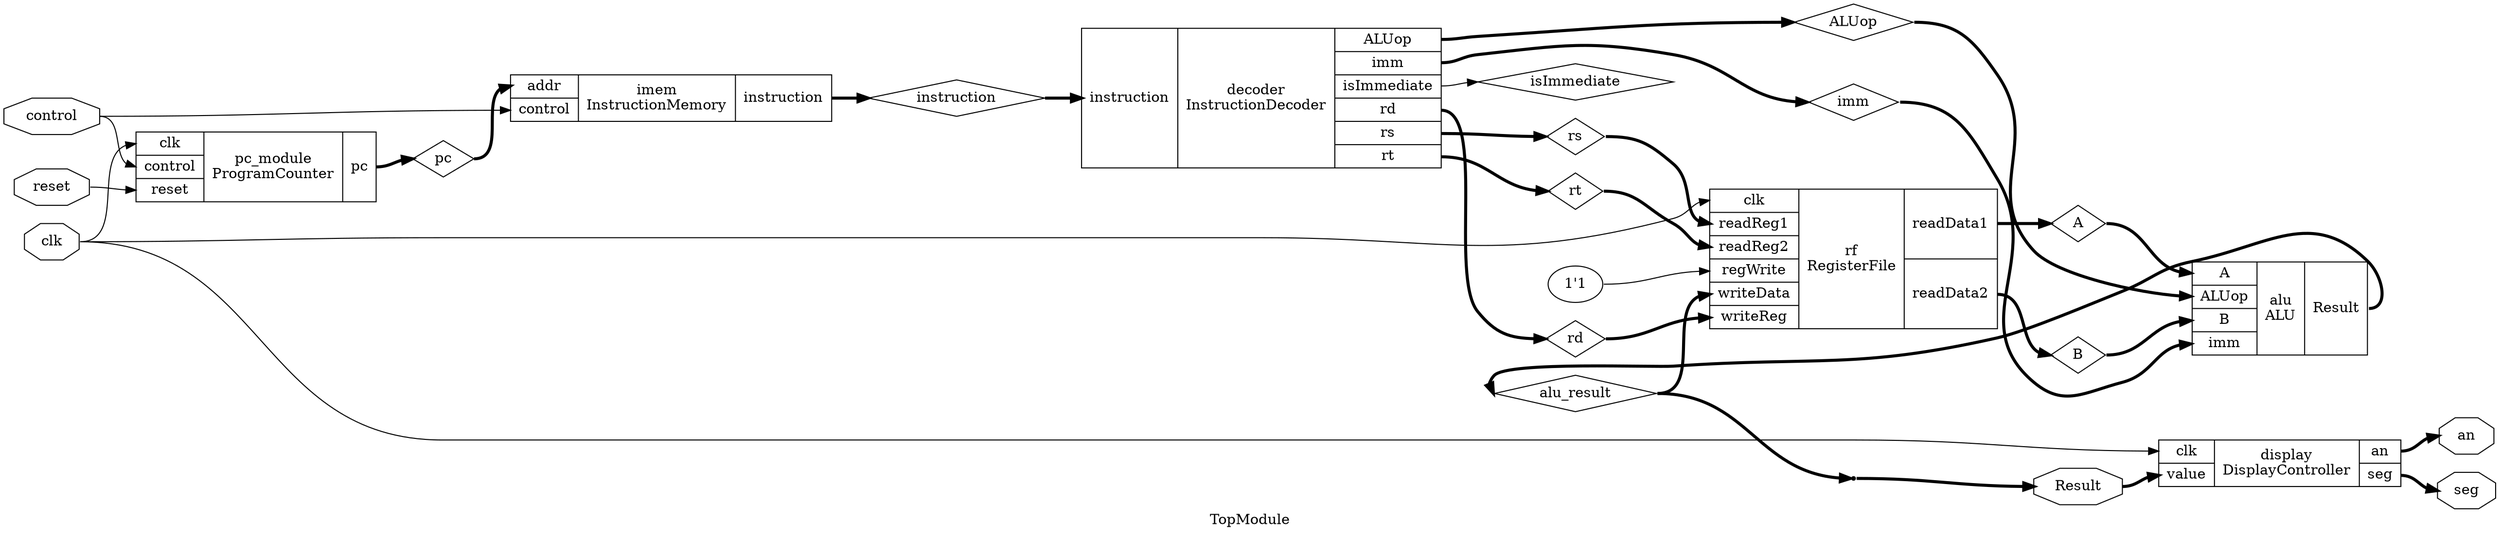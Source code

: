 digraph "TopModule" {
label="TopModule";
rankdir="LR";
remincross=true;
n1 [ shape=diamond, label="alu_result", color="black", fontcolor="black" ];
n2 [ shape=diamond, label="isImmediate", color="black", fontcolor="black" ];
n3 [ shape=diamond, label="ALUop", color="black", fontcolor="black" ];
n4 [ shape=diamond, label="B", color="black", fontcolor="black" ];
n5 [ shape=diamond, label="A", color="black", fontcolor="black" ];
n6 [ shape=diamond, label="imm", color="black", fontcolor="black" ];
n7 [ shape=diamond, label="rd", color="black", fontcolor="black" ];
n8 [ shape=diamond, label="rt", color="black", fontcolor="black" ];
n9 [ shape=diamond, label="rs", color="black", fontcolor="black" ];
n10 [ shape=diamond, label="instruction", color="black", fontcolor="black" ];
n11 [ shape=diamond, label="pc", color="black", fontcolor="black" ];
n12 [ shape=octagon, label="Result", color="black", fontcolor="black" ];
n13 [ shape=octagon, label="an", color="black", fontcolor="black" ];
n14 [ shape=octagon, label="seg", color="black", fontcolor="black" ];
n15 [ shape=octagon, label="reset", color="black", fontcolor="black" ];
n16 [ shape=octagon, label="control", color="black", fontcolor="black" ];
n17 [ shape=octagon, label="clk", color="black", fontcolor="black" ];
c19 [ shape=record, label="{{<p17> clk|<p18> value}|display\nDisplayController|{<p13> an|<p14> seg}}",  ];
c20 [ shape=record, label="{{<p5> A|<p3> ALUop|<p4> B|<p6> imm}|alu\nALU|{<p12> Result}}",  ];
v0 [ label="1'1" ];
c28 [ shape=record, label="{{<p17> clk|<p21> readReg1|<p22> readReg2|<p23> regWrite|<p24> writeData|<p25> writeReg}|rf\nRegisterFile|{<p26> readData1|<p27> readData2}}",  ];
c29 [ shape=record, label="{{<p10> instruction}|decoder\nInstructionDecoder|{<p3> ALUop|<p6> imm|<p2> isImmediate|<p7> rd|<p9> rs|<p8> rt}}",  ];
c31 [ shape=record, label="{{<p30> addr|<p16> control}|imem\nInstructionMemory|{<p10> instruction}}",  ];
c32 [ shape=record, label="{{<p17> clk|<p16> control|<p15> reset}|pc_module\nProgramCounter|{<p11> pc}}",  ];
x1 [shape=point, ];
c20:p12:e -> n1:w [color="black", fontcolor="black", style="setlinewidth(3)", label=""];
n1:e -> c28:p24:w [color="black", fontcolor="black", style="setlinewidth(3)", label=""];
n1:e -> x1:w [color="black", fontcolor="black", style="setlinewidth(3)", label=""];
c31:p10:e -> n10:w [color="black", fontcolor="black", style="setlinewidth(3)", label=""];
n10:e -> c29:p10:w [color="black", fontcolor="black", style="setlinewidth(3)", label=""];
c32:p11:e -> n11:w [color="black", fontcolor="black", style="setlinewidth(3)", label=""];
n11:e -> c31:p30:w [color="black", fontcolor="black", style="setlinewidth(3)", label=""];
x1:e -> n12:w [color="black", fontcolor="black", style="setlinewidth(3)", label=""];
n12:e -> c19:p18:w [color="black", fontcolor="black", style="setlinewidth(3)", label=""];
c19:p13:e -> n13:w [color="black", fontcolor="black", style="setlinewidth(3)", label=""];
c19:p14:e -> n14:w [color="black", fontcolor="black", style="setlinewidth(3)", label=""];
n15:e -> c32:p15:w [color="black", fontcolor="black", label=""];
n16:e -> c31:p16:w [color="black", fontcolor="black", label=""];
n16:e -> c32:p16:w [color="black", fontcolor="black", label=""];
n17:e -> c19:p17:w [color="black", fontcolor="black", label=""];
n17:e -> c28:p17:w [color="black", fontcolor="black", label=""];
n17:e -> c32:p17:w [color="black", fontcolor="black", label=""];
c29:p2:e -> n2:w [color="black", fontcolor="black", label=""];
c29:p3:e -> n3:w [color="black", fontcolor="black", style="setlinewidth(3)", label=""];
n3:e -> c20:p3:w [color="black", fontcolor="black", style="setlinewidth(3)", label=""];
c28:p27:e -> n4:w [color="black", fontcolor="black", style="setlinewidth(3)", label=""];
n4:e -> c20:p4:w [color="black", fontcolor="black", style="setlinewidth(3)", label=""];
c28:p26:e -> n5:w [color="black", fontcolor="black", style="setlinewidth(3)", label=""];
n5:e -> c20:p5:w [color="black", fontcolor="black", style="setlinewidth(3)", label=""];
c29:p6:e -> n6:w [color="black", fontcolor="black", style="setlinewidth(3)", label=""];
n6:e -> c20:p6:w [color="black", fontcolor="black", style="setlinewidth(3)", label=""];
c29:p7:e -> n7:w [color="black", fontcolor="black", style="setlinewidth(3)", label=""];
n7:e -> c28:p25:w [color="black", fontcolor="black", style="setlinewidth(3)", label=""];
c29:p8:e -> n8:w [color="black", fontcolor="black", style="setlinewidth(3)", label=""];
n8:e -> c28:p22:w [color="black", fontcolor="black", style="setlinewidth(3)", label=""];
c29:p9:e -> n9:w [color="black", fontcolor="black", style="setlinewidth(3)", label=""];
n9:e -> c28:p21:w [color="black", fontcolor="black", style="setlinewidth(3)", label=""];
v0:e -> c28:p23:w [color="black", fontcolor="black", label=""];
}
